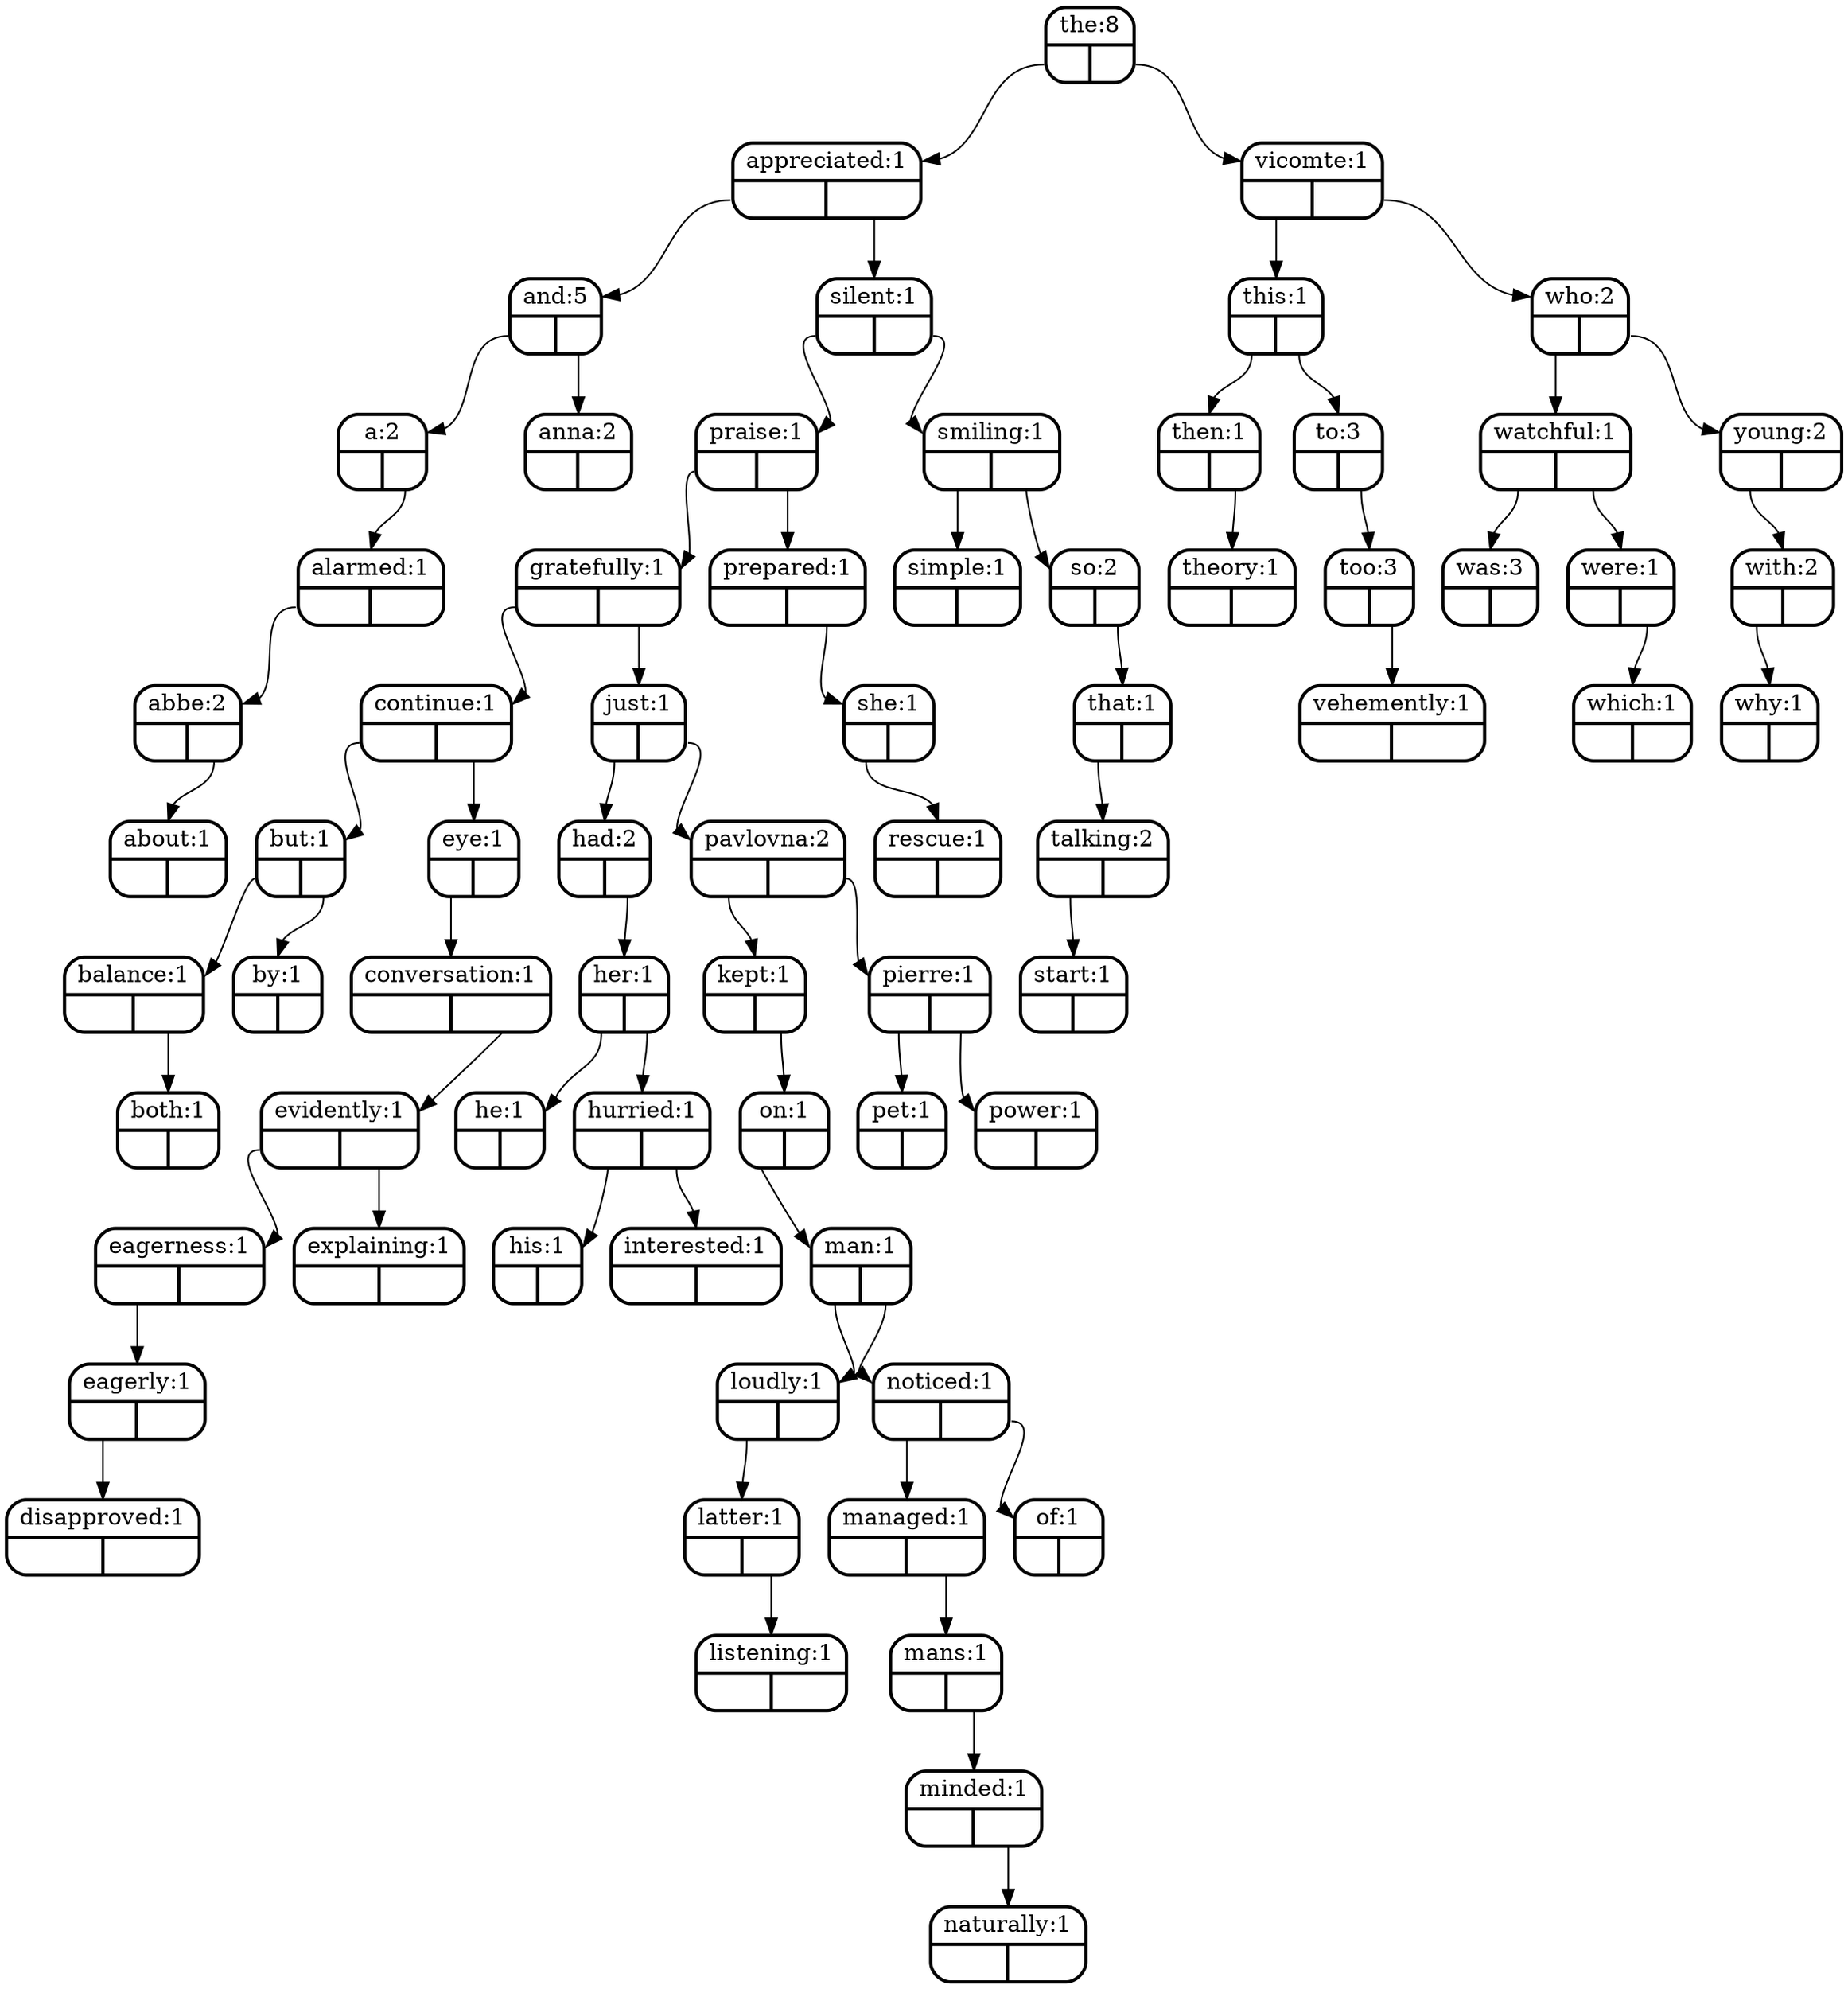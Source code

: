 digraph tree {
node [shape = Mrecord, penwidth = 2];
"the"[label="{<f0>the:8|{<f1>|<f2>}}"color=black];
"appreciated"[label="{<f0>appreciated:1|{<f1>|<f2>}}"color=black];
"and"[label="{<f0>and:5|{<f1>|<f2>}}"color=black];
"a"[label="{<f0>a:2|{<f1>|<f2>}}"color=black];
"alarmed"[label="{<f0>alarmed:1|{<f1>|<f2>}}"color=black];
"abbe"[label="{<f0>abbe:2|{<f1>|<f2>}}"color=black];
"about"[label="{<f0>about:1|{<f1>|<f2>}}"color=black];
"abbe":f2 -> "about":f0;
"alarmed":f1 -> "abbe":f0;
"a":f2 -> "alarmed":f0;
"and":f1 -> "a":f0;
"anna"[label="{<f0>anna:2|{<f1>|<f2>}}"color=black];
"and":f2 -> "anna":f0;
"appreciated":f1 -> "and":f0;
"silent"[label="{<f0>silent:1|{<f1>|<f2>}}"color=black];
"praise"[label="{<f0>praise:1|{<f1>|<f2>}}"color=black];
"gratefully"[label="{<f0>gratefully:1|{<f1>|<f2>}}"color=black];
"continue"[label="{<f0>continue:1|{<f1>|<f2>}}"color=black];
"but"[label="{<f0>but:1|{<f1>|<f2>}}"color=black];
"balance"[label="{<f0>balance:1|{<f1>|<f2>}}"color=black];
"both"[label="{<f0>both:1|{<f1>|<f2>}}"color=black];
"balance":f2 -> "both":f0;
"but":f1 -> "balance":f0;
"by"[label="{<f0>by:1|{<f1>|<f2>}}"color=black];
"but":f2 -> "by":f0;
"continue":f1 -> "but":f0;
"eye"[label="{<f0>eye:1|{<f1>|<f2>}}"color=black];
"conversation"[label="{<f0>conversation:1|{<f1>|<f2>}}"color=black];
"evidently"[label="{<f0>evidently:1|{<f1>|<f2>}}"color=black];
"eagerness"[label="{<f0>eagerness:1|{<f1>|<f2>}}"color=black];
"eagerly"[label="{<f0>eagerly:1|{<f1>|<f2>}}"color=black];
"disapproved"[label="{<f0>disapproved:1|{<f1>|<f2>}}"color=black];
"eagerly":f1 -> "disapproved":f0;
"eagerness":f1 -> "eagerly":f0;
"evidently":f1 -> "eagerness":f0;
"explaining"[label="{<f0>explaining:1|{<f1>|<f2>}}"color=black];
"evidently":f2 -> "explaining":f0;
"conversation":f2 -> "evidently":f0;
"eye":f1 -> "conversation":f0;
"continue":f2 -> "eye":f0;
"gratefully":f1 -> "continue":f0;
"just"[label="{<f0>just:1|{<f1>|<f2>}}"color=black];
"had"[label="{<f0>had:2|{<f1>|<f2>}}"color=black];
"her"[label="{<f0>her:1|{<f1>|<f2>}}"color=black];
"he"[label="{<f0>he:1|{<f1>|<f2>}}"color=black];
"her":f1 -> "he":f0;
"hurried"[label="{<f0>hurried:1|{<f1>|<f2>}}"color=black];
"his"[label="{<f0>his:1|{<f1>|<f2>}}"color=black];
"hurried":f1 -> "his":f0;
"interested"[label="{<f0>interested:1|{<f1>|<f2>}}"color=black];
"hurried":f2 -> "interested":f0;
"her":f2 -> "hurried":f0;
"had":f2 -> "her":f0;
"just":f1 -> "had":f0;
"pavlovna"[label="{<f0>pavlovna:2|{<f1>|<f2>}}"color=black];
"kept"[label="{<f0>kept:1|{<f1>|<f2>}}"color=black];
"on"[label="{<f0>on:1|{<f1>|<f2>}}"color=black];
"man"[label="{<f0>man:1|{<f1>|<f2>}}"color=black];
"loudly"[label="{<f0>loudly:1|{<f1>|<f2>}}"color=black];
"latter"[label="{<f0>latter:1|{<f1>|<f2>}}"color=black];
"listening"[label="{<f0>listening:1|{<f1>|<f2>}}"color=black];
"latter":f2 -> "listening":f0;
"loudly":f1 -> "latter":f0;
"man":f1 -> "loudly":f0;
"noticed"[label="{<f0>noticed:1|{<f1>|<f2>}}"color=black];
"managed"[label="{<f0>managed:1|{<f1>|<f2>}}"color=black];
"mans"[label="{<f0>mans:1|{<f1>|<f2>}}"color=black];
"minded"[label="{<f0>minded:1|{<f1>|<f2>}}"color=black];
"naturally"[label="{<f0>naturally:1|{<f1>|<f2>}}"color=black];
"minded":f2 -> "naturally":f0;
"mans":f2 -> "minded":f0;
"managed":f2 -> "mans":f0;
"noticed":f1 -> "managed":f0;
"of"[label="{<f0>of:1|{<f1>|<f2>}}"color=black];
"noticed":f2 -> "of":f0;
"man":f2 -> "noticed":f0;
"on":f1 -> "man":f0;
"kept":f2 -> "on":f0;
"pavlovna":f1 -> "kept":f0;
"pierre"[label="{<f0>pierre:1|{<f1>|<f2>}}"color=black];
"pet"[label="{<f0>pet:1|{<f1>|<f2>}}"color=black];
"pierre":f1 -> "pet":f0;
"power"[label="{<f0>power:1|{<f1>|<f2>}}"color=black];
"pierre":f2 -> "power":f0;
"pavlovna":f2 -> "pierre":f0;
"just":f2 -> "pavlovna":f0;
"gratefully":f2 -> "just":f0;
"praise":f1 -> "gratefully":f0;
"prepared"[label="{<f0>prepared:1|{<f1>|<f2>}}"color=black];
"she"[label="{<f0>she:1|{<f1>|<f2>}}"color=black];
"rescue"[label="{<f0>rescue:1|{<f1>|<f2>}}"color=black];
"she":f1 -> "rescue":f0;
"prepared":f2 -> "she":f0;
"praise":f2 -> "prepared":f0;
"silent":f1 -> "praise":f0;
"smiling"[label="{<f0>smiling:1|{<f1>|<f2>}}"color=black];
"simple"[label="{<f0>simple:1|{<f1>|<f2>}}"color=black];
"smiling":f1 -> "simple":f0;
"so"[label="{<f0>so:2|{<f1>|<f2>}}"color=black];
"that"[label="{<f0>that:1|{<f1>|<f2>}}"color=black];
"talking"[label="{<f0>talking:2|{<f1>|<f2>}}"color=black];
"start"[label="{<f0>start:1|{<f1>|<f2>}}"color=black];
"talking":f1 -> "start":f0;
"that":f1 -> "talking":f0;
"so":f2 -> "that":f0;
"smiling":f2 -> "so":f0;
"silent":f2 -> "smiling":f0;
"appreciated":f2 -> "silent":f0;
"the":f1 -> "appreciated":f0;
"vicomte"[label="{<f0>vicomte:1|{<f1>|<f2>}}"color=black];
"this"[label="{<f0>this:1|{<f1>|<f2>}}"color=black];
"then"[label="{<f0>then:1|{<f1>|<f2>}}"color=black];
"theory"[label="{<f0>theory:1|{<f1>|<f2>}}"color=black];
"then":f2 -> "theory":f0;
"this":f1 -> "then":f0;
"to"[label="{<f0>to:3|{<f1>|<f2>}}"color=black];
"too"[label="{<f0>too:3|{<f1>|<f2>}}"color=black];
"vehemently"[label="{<f0>vehemently:1|{<f1>|<f2>}}"color=black];
"too":f2 -> "vehemently":f0;
"to":f2 -> "too":f0;
"this":f2 -> "to":f0;
"vicomte":f1 -> "this":f0;
"who"[label="{<f0>who:2|{<f1>|<f2>}}"color=black];
"watchful"[label="{<f0>watchful:1|{<f1>|<f2>}}"color=black];
"was"[label="{<f0>was:3|{<f1>|<f2>}}"color=black];
"watchful":f1 -> "was":f0;
"were"[label="{<f0>were:1|{<f1>|<f2>}}"color=black];
"which"[label="{<f0>which:1|{<f1>|<f2>}}"color=black];
"were":f2 -> "which":f0;
"watchful":f2 -> "were":f0;
"who":f1 -> "watchful":f0;
"young"[label="{<f0>young:2|{<f1>|<f2>}}"color=black];
"with"[label="{<f0>with:2|{<f1>|<f2>}}"color=black];
"why"[label="{<f0>why:1|{<f1>|<f2>}}"color=black];
"with":f1 -> "why":f0;
"young":f1 -> "with":f0;
"who":f2 -> "young":f0;
"vicomte":f2 -> "who":f0;
"the":f2 -> "vicomte":f0;
}
